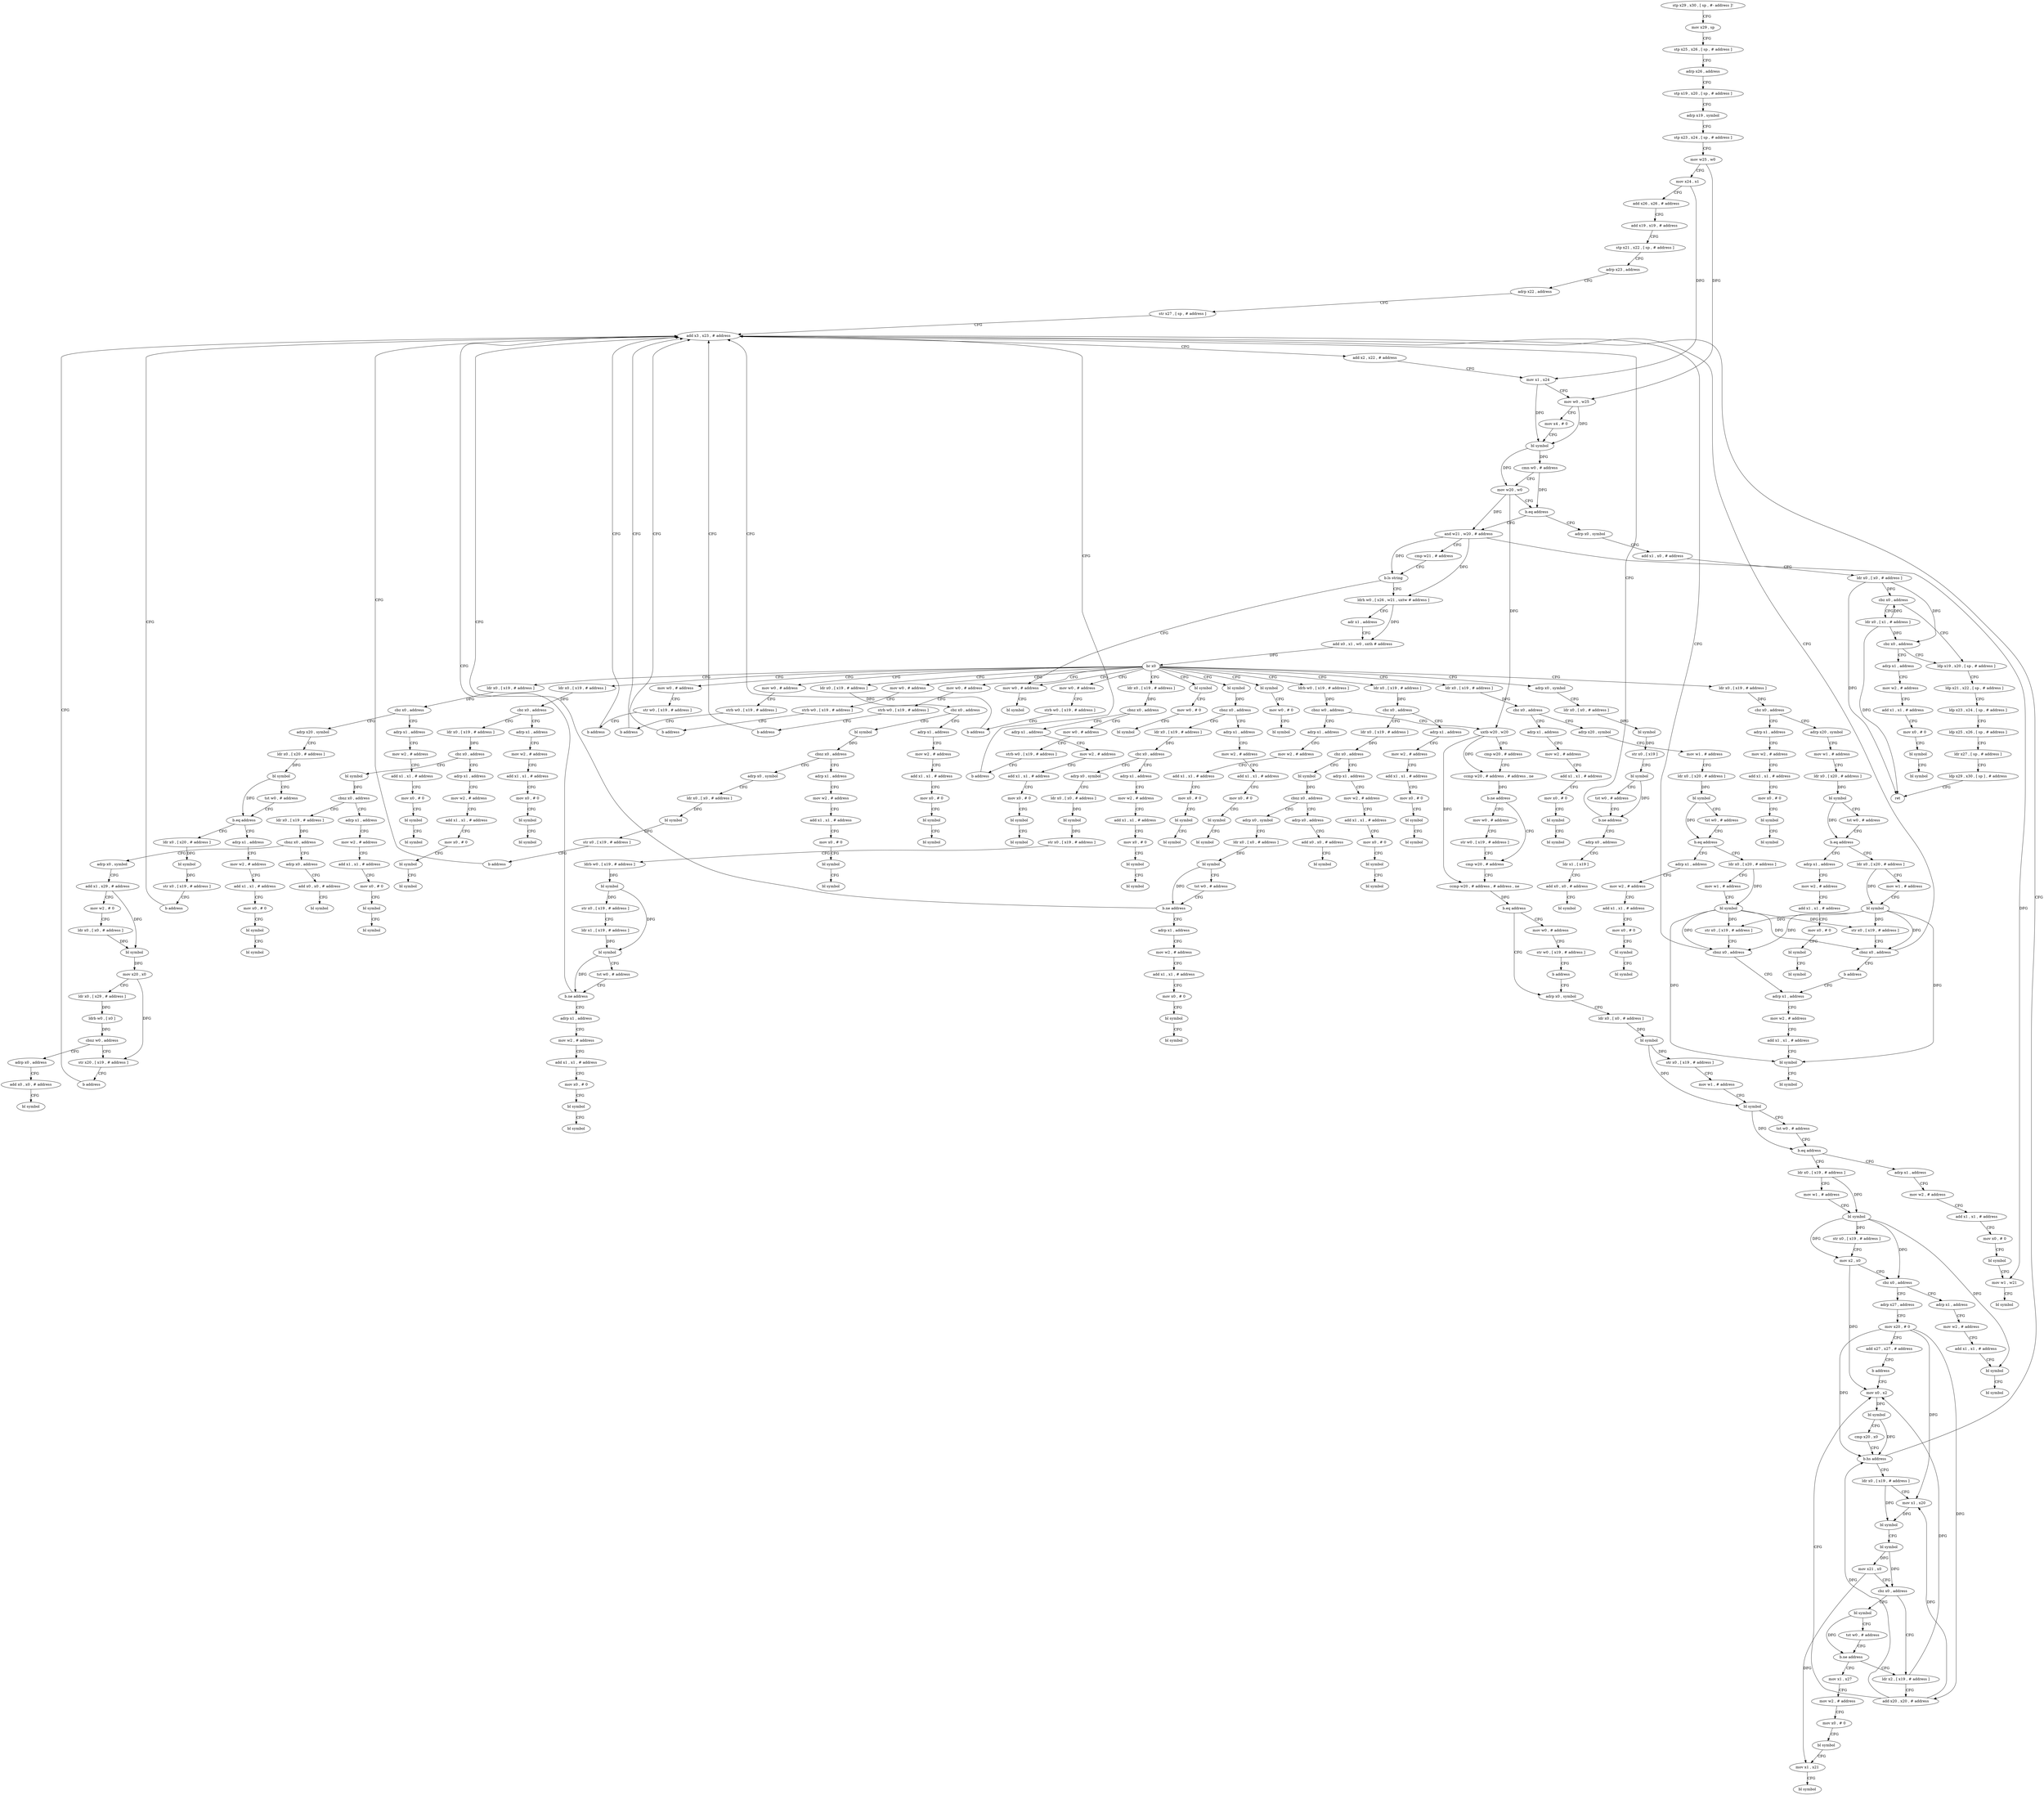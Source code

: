 digraph "func" {
"4217768" [label = "stp x29 , x30 , [ sp , #- address ]!" ]
"4217772" [label = "mov x29 , sp" ]
"4217776" [label = "stp x25 , x26 , [ sp , # address ]" ]
"4217780" [label = "adrp x26 , address" ]
"4217784" [label = "stp x19 , x20 , [ sp , # address ]" ]
"4217788" [label = "adrp x19 , symbol" ]
"4217792" [label = "stp x23 , x24 , [ sp , # address ]" ]
"4217796" [label = "mov w25 , w0" ]
"4217800" [label = "mov x24 , x1" ]
"4217804" [label = "add x26 , x26 , # address" ]
"4217808" [label = "add x19 , x19 , # address" ]
"4217812" [label = "stp x21 , x22 , [ sp , # address ]" ]
"4217816" [label = "adrp x23 , address" ]
"4217820" [label = "adrp x22 , address" ]
"4217824" [label = "str x27 , [ sp , # address ]" ]
"4217828" [label = "add x3 , x23 , # address" ]
"4219016" [label = "adrp x0 , symbol" ]
"4219020" [label = "add x1 , x0 , # address" ]
"4219024" [label = "ldr x0 , [ x0 , # address ]" ]
"4219028" [label = "cbz x0 , address" ]
"4219348" [label = "ldr x0 , [ x1 , # address ]" ]
"4219032" [label = "ldp x19 , x20 , [ sp , # address ]" ]
"4217864" [label = "and w21 , w20 , # address" ]
"4217868" [label = "cmp w21 , # address" ]
"4217872" [label = "b.ls string" ]
"4217888" [label = "ldrh w0 , [ x26 , w21 , uxtw # address ]" ]
"4217876" [label = "mov w0 , # address" ]
"4219352" [label = "cbz x0 , address" ]
"4219356" [label = "adrp x1 , address" ]
"4219036" [label = "ldp x21 , x22 , [ sp , # address ]" ]
"4219040" [label = "ldp x23 , x24 , [ sp , # address ]" ]
"4219044" [label = "ldp x25 , x26 , [ sp , # address ]" ]
"4219048" [label = "ldr x27 , [ sp , # address ]" ]
"4219052" [label = "ldp x29 , x30 , [ sp ] , # address" ]
"4219056" [label = "ret" ]
"4217892" [label = "adr x1 , address" ]
"4217896" [label = "add x0 , x1 , w0 , sxth # address" ]
"4217900" [label = "br x0" ]
"4217904" [label = "ldr x0 , [ x19 , # address ]" ]
"4217976" [label = "ldr x0 , [ x19 , # address ]" ]
"4218080" [label = "mov w0 , # address" ]
"4218096" [label = "ldr x0 , [ x19 , # address ]" ]
"4218176" [label = "mov w0 , # address" ]
"4218192" [label = "mov w0 , # address" ]
"4218208" [label = "ldr x0 , [ x19 , # address ]" ]
"4218232" [label = "mov w0 , # address" ]
"4218248" [label = "ldrb w0 , [ x19 , # address ]" ]
"4218456" [label = "ldr x0 , [ x19 , # address ]" ]
"4218584" [label = "mov w0 , # address" ]
"4218600" [label = "ldr x0 , [ x19 , # address ]" ]
"4218720" [label = "ldr x0 , [ x19 , # address ]" ]
"4218784" [label = "bl symbol" ]
"4218896" [label = "adrp x0 , symbol" ]
"4218944" [label = "bl symbol" ]
"4218960" [label = "bl symbol" ]
"4217880" [label = "bl symbol" ]
"4219360" [label = "mov w2 , # address" ]
"4219364" [label = "add x1 , x1 , # address" ]
"4219368" [label = "mov x0 , # 0" ]
"4219372" [label = "bl symbol" ]
"4219376" [label = "bl symbol" ]
"4217908" [label = "cbz x0 , address" ]
"4217936" [label = "adrp x20 , symbol" ]
"4217912" [label = "adrp x1 , address" ]
"4217980" [label = "cbz x0 , address" ]
"4218008" [label = "adrp x20 , symbol" ]
"4217984" [label = "adrp x1 , address" ]
"4218084" [label = "strb w0 , [ x19 , # address ]" ]
"4218088" [label = "b address" ]
"4218100" [label = "cbz x0 , address" ]
"4218128" [label = "adrp x20 , symbol" ]
"4218104" [label = "adrp x1 , address" ]
"4218180" [label = "str w0 , [ x19 , # address ]" ]
"4218184" [label = "b address" ]
"4218196" [label = "strb w0 , [ x19 , # address ]" ]
"4218200" [label = "b address" ]
"4218212" [label = "cbnz x0 , address" ]
"4219412" [label = "adrp x1 , address" ]
"4218216" [label = "mov w0 , # address" ]
"4218236" [label = "strb w0 , [ x19 , # address ]" ]
"4218240" [label = "b address" ]
"4218252" [label = "cbnz w0 , address" ]
"4219256" [label = "adrp x1 , address" ]
"4218256" [label = "uxtb w20 , w20" ]
"4218460" [label = "cbz x0 , address" ]
"4218488" [label = "ldr x0 , [ x19 , # address ]" ]
"4218464" [label = "adrp x1 , address" ]
"4218588" [label = "strb w0 , [ x19 , # address ]" ]
"4218592" [label = "b address" ]
"4218604" [label = "cbz x0 , address" ]
"4218632" [label = "ldr x0 , [ x19 , # address ]" ]
"4218608" [label = "adrp x1 , address" ]
"4218724" [label = "cbz x0 , address" ]
"4218752" [label = "bl symbol" ]
"4218728" [label = "adrp x1 , address" ]
"4218788" [label = "cbnz x0 , address" ]
"4219080" [label = "adrp x1 , address" ]
"4218792" [label = "ldr x0 , [ x19 , # address ]" ]
"4218900" [label = "ldr x0 , [ x0 , # address ]" ]
"4218904" [label = "bl symbol" ]
"4218908" [label = "str x0 , [ x19 ]" ]
"4218912" [label = "bl symbol" ]
"4218916" [label = "tst w0 , # address" ]
"4218920" [label = "b.ne address" ]
"4218924" [label = "adrp x0 , address" ]
"4218948" [label = "mov w0 , # 0" ]
"4218952" [label = "bl symbol" ]
"4218964" [label = "mov w0 , # 0" ]
"4218968" [label = "bl symbol" ]
"4217940" [label = "ldr x0 , [ x20 , # address ]" ]
"4217944" [label = "bl symbol" ]
"4217948" [label = "tst w0 , # address" ]
"4217952" [label = "b.eq address" ]
"4219192" [label = "adrp x1 , address" ]
"4217956" [label = "ldr x0 , [ x20 , # address ]" ]
"4217916" [label = "mov w2 , # address" ]
"4217920" [label = "add x1 , x1 , # address" ]
"4217924" [label = "mov x0 , # 0" ]
"4217928" [label = "bl symbol" ]
"4217932" [label = "bl symbol" ]
"4218012" [label = "mov w1 , # address" ]
"4218016" [label = "ldr x0 , [ x20 , # address ]" ]
"4218020" [label = "bl symbol" ]
"4218024" [label = "tst w0 , # address" ]
"4218028" [label = "b.eq address" ]
"4219160" [label = "adrp x1 , address" ]
"4218032" [label = "ldr x0 , [ x20 , # address ]" ]
"4217988" [label = "mov w2 , # address" ]
"4217992" [label = "add x1 , x1 , # address" ]
"4217996" [label = "mov x0 , # 0" ]
"4218000" [label = "bl symbol" ]
"4218004" [label = "bl symbol" ]
"4217832" [label = "add x2 , x22 , # address" ]
"4217836" [label = "mov x1 , x24" ]
"4217840" [label = "mov w0 , w25" ]
"4217844" [label = "mov x4 , # 0" ]
"4217848" [label = "bl symbol" ]
"4217852" [label = "cmn w0 , # address" ]
"4217856" [label = "mov w20 , w0" ]
"4217860" [label = "b.eq address" ]
"4218132" [label = "mov w1 , # address" ]
"4218136" [label = "ldr x0 , [ x20 , # address ]" ]
"4218140" [label = "bl symbol" ]
"4218144" [label = "tst w0 , # address" ]
"4218148" [label = "b.eq address" ]
"4219320" [label = "adrp x1 , address" ]
"4218152" [label = "ldr x0 , [ x20 , # address ]" ]
"4218108" [label = "mov w2 , # address" ]
"4218112" [label = "add x1 , x1 , # address" ]
"4218116" [label = "mov x0 , # 0" ]
"4218120" [label = "bl symbol" ]
"4218124" [label = "bl symbol" ]
"4219416" [label = "mov w2 , # address" ]
"4219420" [label = "add x1 , x1 , # address" ]
"4219424" [label = "mov x0 , # 0" ]
"4219428" [label = "bl symbol" ]
"4219432" [label = "bl symbol" ]
"4218220" [label = "strb w0 , [ x19 , # address ]" ]
"4218224" [label = "b address" ]
"4219260" [label = "mov w2 , # address" ]
"4219264" [label = "add x1 , x1 , # address" ]
"4219268" [label = "mov x0 , # 0" ]
"4219272" [label = "bl symbol" ]
"4219276" [label = "bl symbol" ]
"4218260" [label = "cmp w20 , # address" ]
"4218264" [label = "ccmp w20 , # address , # address , ne" ]
"4218268" [label = "b.ne address" ]
"4218280" [label = "cmp w20 , # address" ]
"4218272" [label = "mov w0 , # address" ]
"4218492" [label = "cbz x0 , address" ]
"4218520" [label = "bl symbol" ]
"4218496" [label = "adrp x1 , address" ]
"4218468" [label = "mov w2 , # address" ]
"4218472" [label = "add x1 , x1 , # address" ]
"4218476" [label = "mov x0 , # 0" ]
"4218480" [label = "bl symbol" ]
"4218484" [label = "bl symbol" ]
"4218636" [label = "cbz x0 , address" ]
"4218664" [label = "bl symbol" ]
"4218640" [label = "adrp x1 , address" ]
"4218612" [label = "mov w2 , # address" ]
"4218616" [label = "add x1 , x1 , # address" ]
"4218620" [label = "mov x0 , # 0" ]
"4218624" [label = "bl symbol" ]
"4218628" [label = "bl symbol" ]
"4218756" [label = "cbnz x0 , address" ]
"4219288" [label = "adrp x1 , address" ]
"4218760" [label = "adrp x0 , symbol" ]
"4218732" [label = "mov w2 , # address" ]
"4218736" [label = "add x1 , x1 , # address" ]
"4218740" [label = "mov x0 , # 0" ]
"4218744" [label = "bl symbol" ]
"4218748" [label = "bl symbol" ]
"4219084" [label = "mov w2 , # address" ]
"4219088" [label = "add x1 , x1 , # address" ]
"4219092" [label = "mov x0 , # 0" ]
"4219096" [label = "bl symbol" ]
"4219100" [label = "bl symbol" ]
"4218796" [label = "cbz x0 , address" ]
"4218824" [label = "adrp x0 , symbol" ]
"4218800" [label = "adrp x1 , address" ]
"4218928" [label = "ldr x1 , [ x19 ]" ]
"4218932" [label = "add x0 , x0 , # address" ]
"4218936" [label = "bl symbol" ]
"4219196" [label = "mov w2 , # address" ]
"4219200" [label = "add x1 , x1 , # address" ]
"4219204" [label = "mov x0 , # 0" ]
"4219208" [label = "bl symbol" ]
"4219212" [label = "bl symbol" ]
"4217960" [label = "bl symbol" ]
"4217964" [label = "str x0 , [ x19 , # address ]" ]
"4217968" [label = "b address" ]
"4219164" [label = "mov w2 , # address" ]
"4219168" [label = "add x1 , x1 , # address" ]
"4219172" [label = "mov x0 , # 0" ]
"4219176" [label = "bl symbol" ]
"4219180" [label = "bl symbol" ]
"4218036" [label = "mov w1 , # address" ]
"4218040" [label = "bl symbol" ]
"4218044" [label = "str x0 , [ x19 , # address ]" ]
"4218048" [label = "cbnz x0 , address" ]
"4218052" [label = "adrp x1 , address" ]
"4219324" [label = "mov w2 , # address" ]
"4219328" [label = "add x1 , x1 , # address" ]
"4219332" [label = "mov x0 , # 0" ]
"4219336" [label = "bl symbol" ]
"4219340" [label = "bl symbol" ]
"4218156" [label = "mov w1 , # address" ]
"4218160" [label = "bl symbol" ]
"4218164" [label = "str x0 , [ x19 , # address ]" ]
"4218168" [label = "cbnz x0 , address" ]
"4218172" [label = "b address" ]
"4218284" [label = "ccmp w20 , # address , # address , ne" ]
"4218288" [label = "b.eq address" ]
"4218976" [label = "mov w0 , # address" ]
"4218292" [label = "adrp x0 , symbol" ]
"4218276" [label = "str w0 , [ x19 , # address ]" ]
"4218524" [label = "cbnz x0 , address" ]
"4219128" [label = "adrp x1 , address" ]
"4218528" [label = "ldr x0 , [ x19 , # address ]" ]
"4218500" [label = "mov w2 , # address" ]
"4218504" [label = "add x1 , x1 , # address" ]
"4218508" [label = "mov x0 , # 0" ]
"4218512" [label = "bl symbol" ]
"4218516" [label = "bl symbol" ]
"4218668" [label = "cbnz x0 , address" ]
"4219064" [label = "adrp x0 , address" ]
"4218672" [label = "adrp x0 , symbol" ]
"4218644" [label = "mov w2 , # address" ]
"4218648" [label = "add x1 , x1 , # address" ]
"4218652" [label = "mov x0 , # 0" ]
"4218656" [label = "bl symbol" ]
"4218660" [label = "bl symbol" ]
"4219292" [label = "mov w2 , # address" ]
"4219296" [label = "add x1 , x1 , # address" ]
"4219300" [label = "mov x0 , # 0" ]
"4219304" [label = "bl symbol" ]
"4219308" [label = "bl symbol" ]
"4218764" [label = "ldr x0 , [ x0 , # address ]" ]
"4218768" [label = "bl symbol" ]
"4218772" [label = "str x0 , [ x19 , # address ]" ]
"4218776" [label = "b address" ]
"4218828" [label = "ldr x0 , [ x0 , # address ]" ]
"4218832" [label = "bl symbol" ]
"4218836" [label = "str x0 , [ x19 , # address ]" ]
"4218840" [label = "ldrb w0 , [ x19 , # address ]" ]
"4218844" [label = "bl symbol" ]
"4218848" [label = "str x0 , [ x19 , # address ]" ]
"4218852" [label = "ldr x1 , [ x19 , # address ]" ]
"4218856" [label = "bl symbol" ]
"4218860" [label = "tst w0 , # address" ]
"4218864" [label = "b.ne address" ]
"4218868" [label = "adrp x1 , address" ]
"4218804" [label = "mov w2 , # address" ]
"4218808" [label = "add x1 , x1 , # address" ]
"4218812" [label = "mov x0 , # 0" ]
"4218816" [label = "bl symbol" ]
"4218820" [label = "bl symbol" ]
"4218056" [label = "mov w2 , # address" ]
"4218060" [label = "add x1 , x1 , # address" ]
"4218064" [label = "bl symbol" ]
"4218068" [label = "bl symbol" ]
"4218980" [label = "str w0 , [ x19 , # address ]" ]
"4218984" [label = "b address" ]
"4218296" [label = "ldr x0 , [ x0 , # address ]" ]
"4218300" [label = "bl symbol" ]
"4218304" [label = "str x0 , [ x19 , # address ]" ]
"4218308" [label = "mov w1 , # address" ]
"4218312" [label = "bl symbol" ]
"4218316" [label = "tst w0 , # address" ]
"4218320" [label = "b.eq address" ]
"4219224" [label = "adrp x1 , address" ]
"4218324" [label = "ldr x0 , [ x19 , # address ]" ]
"4219132" [label = "mov w2 , # address" ]
"4219136" [label = "add x1 , x1 , # address" ]
"4219140" [label = "mov x0 , # 0" ]
"4219144" [label = "bl symbol" ]
"4219148" [label = "bl symbol" ]
"4218532" [label = "cbnz x0 , address" ]
"4219112" [label = "adrp x0 , address" ]
"4218536" [label = "adrp x0 , symbol" ]
"4219068" [label = "add x0 , x0 , # address" ]
"4219072" [label = "bl symbol" ]
"4218676" [label = "ldr x0 , [ x0 , # address ]" ]
"4218680" [label = "bl symbol" ]
"4218684" [label = "tst w0 , # address" ]
"4218688" [label = "b.ne address" ]
"4218692" [label = "adrp x1 , address" ]
"4218872" [label = "mov w2 , # address" ]
"4218876" [label = "add x1 , x1 , # address" ]
"4218880" [label = "mov x0 , # 0" ]
"4218884" [label = "bl symbol" ]
"4218888" [label = "bl symbol" ]
"4219228" [label = "mov w2 , # address" ]
"4219232" [label = "add x1 , x1 , # address" ]
"4219236" [label = "mov x0 , # 0" ]
"4219240" [label = "bl symbol" ]
"4219244" [label = "mov w1 , w21" ]
"4219248" [label = "bl symbol" ]
"4218328" [label = "mov w1 , # address" ]
"4218332" [label = "bl symbol" ]
"4218336" [label = "str x0 , [ x19 , # address ]" ]
"4218340" [label = "mov x2 , x0" ]
"4218344" [label = "cbz x0 , address" ]
"4219384" [label = "adrp x1 , address" ]
"4218348" [label = "adrp x27 , address" ]
"4219116" [label = "add x0 , x0 , # address" ]
"4219120" [label = "bl symbol" ]
"4218540" [label = "add x1 , x29 , # address" ]
"4218544" [label = "mov w2 , # 0" ]
"4218548" [label = "ldr x0 , [ x0 , # address ]" ]
"4218552" [label = "bl symbol" ]
"4218556" [label = "mov x20 , x0" ]
"4218560" [label = "ldr x0 , [ x29 , # address ]" ]
"4218564" [label = "ldrb w0 , [ x0 ]" ]
"4218568" [label = "cbnz w0 , address" ]
"4218992" [label = "adrp x0 , address" ]
"4218572" [label = "str x20 , [ x19 , # address ]" ]
"4218696" [label = "mov w2 , # address" ]
"4218700" [label = "add x1 , x1 , # address" ]
"4218704" [label = "mov x0 , # 0" ]
"4218708" [label = "bl symbol" ]
"4218712" [label = "bl symbol" ]
"4219388" [label = "mov w2 , # address" ]
"4219392" [label = "add x1 , x1 , # address" ]
"4219396" [label = "bl symbol" ]
"4219400" [label = "bl symbol" ]
"4218352" [label = "mov x20 , # 0" ]
"4218356" [label = "add x27 , x27 , # address" ]
"4218360" [label = "b address" ]
"4218376" [label = "mov x0 , x2" ]
"4218996" [label = "add x0 , x0 , # address" ]
"4219000" [label = "bl symbol" ]
"4218576" [label = "b address" ]
"4218380" [label = "bl symbol" ]
"4218384" [label = "cmp x20 , x0" ]
"4218388" [label = "b.hs address" ]
"4218392" [label = "ldr x0 , [ x19 , # address ]" ]
"4218396" [label = "mov x1 , x20" ]
"4218400" [label = "bl symbol" ]
"4218404" [label = "bl symbol" ]
"4218408" [label = "mov x21 , x0" ]
"4218412" [label = "cbz x0 , address" ]
"4218368" [label = "ldr x2 , [ x19 , # address ]" ]
"4218416" [label = "bl symbol" ]
"4218372" [label = "add x20 , x20 , # address" ]
"4218420" [label = "tst w0 , # address" ]
"4218424" [label = "b.ne address" ]
"4218428" [label = "mov x1 , x27" ]
"4218432" [label = "mov w2 , # address" ]
"4218436" [label = "mov x0 , # 0" ]
"4218440" [label = "bl symbol" ]
"4218444" [label = "mov x1 , x21" ]
"4218448" [label = "bl symbol" ]
"4217768" -> "4217772" [ label = "CFG" ]
"4217772" -> "4217776" [ label = "CFG" ]
"4217776" -> "4217780" [ label = "CFG" ]
"4217780" -> "4217784" [ label = "CFG" ]
"4217784" -> "4217788" [ label = "CFG" ]
"4217788" -> "4217792" [ label = "CFG" ]
"4217792" -> "4217796" [ label = "CFG" ]
"4217796" -> "4217800" [ label = "CFG" ]
"4217796" -> "4217840" [ label = "DFG" ]
"4217800" -> "4217804" [ label = "CFG" ]
"4217800" -> "4217836" [ label = "DFG" ]
"4217804" -> "4217808" [ label = "CFG" ]
"4217808" -> "4217812" [ label = "CFG" ]
"4217812" -> "4217816" [ label = "CFG" ]
"4217816" -> "4217820" [ label = "CFG" ]
"4217820" -> "4217824" [ label = "CFG" ]
"4217824" -> "4217828" [ label = "CFG" ]
"4217828" -> "4217832" [ label = "CFG" ]
"4219016" -> "4219020" [ label = "CFG" ]
"4219020" -> "4219024" [ label = "CFG" ]
"4219024" -> "4219028" [ label = "DFG" ]
"4219024" -> "4219352" [ label = "DFG" ]
"4219024" -> "4219056" [ label = "DFG" ]
"4219028" -> "4219348" [ label = "CFG" ]
"4219028" -> "4219032" [ label = "CFG" ]
"4219348" -> "4219352" [ label = "DFG" ]
"4219348" -> "4219028" [ label = "DFG" ]
"4219348" -> "4219056" [ label = "DFG" ]
"4219032" -> "4219036" [ label = "CFG" ]
"4217864" -> "4217868" [ label = "CFG" ]
"4217864" -> "4217872" [ label = "DFG" ]
"4217864" -> "4217888" [ label = "DFG" ]
"4217864" -> "4219244" [ label = "DFG" ]
"4217868" -> "4217872" [ label = "CFG" ]
"4217872" -> "4217888" [ label = "CFG" ]
"4217872" -> "4217876" [ label = "CFG" ]
"4217888" -> "4217892" [ label = "CFG" ]
"4217888" -> "4217896" [ label = "DFG" ]
"4217876" -> "4217880" [ label = "CFG" ]
"4219352" -> "4219032" [ label = "CFG" ]
"4219352" -> "4219356" [ label = "CFG" ]
"4219356" -> "4219360" [ label = "CFG" ]
"4219036" -> "4219040" [ label = "CFG" ]
"4219040" -> "4219044" [ label = "CFG" ]
"4219044" -> "4219048" [ label = "CFG" ]
"4219048" -> "4219052" [ label = "CFG" ]
"4219052" -> "4219056" [ label = "CFG" ]
"4217892" -> "4217896" [ label = "CFG" ]
"4217896" -> "4217900" [ label = "DFG" ]
"4217900" -> "4217876" [ label = "CFG" ]
"4217900" -> "4217904" [ label = "CFG" ]
"4217900" -> "4217976" [ label = "CFG" ]
"4217900" -> "4218080" [ label = "CFG" ]
"4217900" -> "4218096" [ label = "CFG" ]
"4217900" -> "4218176" [ label = "CFG" ]
"4217900" -> "4218192" [ label = "CFG" ]
"4217900" -> "4218208" [ label = "CFG" ]
"4217900" -> "4218232" [ label = "CFG" ]
"4217900" -> "4218248" [ label = "CFG" ]
"4217900" -> "4218456" [ label = "CFG" ]
"4217900" -> "4218584" [ label = "CFG" ]
"4217900" -> "4218600" [ label = "CFG" ]
"4217900" -> "4218720" [ label = "CFG" ]
"4217900" -> "4218784" [ label = "CFG" ]
"4217900" -> "4218896" [ label = "CFG" ]
"4217900" -> "4218944" [ label = "CFG" ]
"4217900" -> "4218960" [ label = "CFG" ]
"4217904" -> "4217908" [ label = "DFG" ]
"4217976" -> "4217980" [ label = "DFG" ]
"4218080" -> "4218084" [ label = "CFG" ]
"4218096" -> "4218100" [ label = "DFG" ]
"4218176" -> "4218180" [ label = "CFG" ]
"4218192" -> "4218196" [ label = "CFG" ]
"4218208" -> "4218212" [ label = "DFG" ]
"4218232" -> "4218236" [ label = "CFG" ]
"4218248" -> "4218252" [ label = "DFG" ]
"4218456" -> "4218460" [ label = "DFG" ]
"4218584" -> "4218588" [ label = "CFG" ]
"4218600" -> "4218604" [ label = "DFG" ]
"4218720" -> "4218724" [ label = "DFG" ]
"4218784" -> "4218788" [ label = "DFG" ]
"4218896" -> "4218900" [ label = "CFG" ]
"4218944" -> "4218948" [ label = "CFG" ]
"4218960" -> "4218964" [ label = "CFG" ]
"4219360" -> "4219364" [ label = "CFG" ]
"4219364" -> "4219368" [ label = "CFG" ]
"4219368" -> "4219372" [ label = "CFG" ]
"4219372" -> "4219376" [ label = "CFG" ]
"4217908" -> "4217936" [ label = "CFG" ]
"4217908" -> "4217912" [ label = "CFG" ]
"4217936" -> "4217940" [ label = "CFG" ]
"4217912" -> "4217916" [ label = "CFG" ]
"4217980" -> "4218008" [ label = "CFG" ]
"4217980" -> "4217984" [ label = "CFG" ]
"4218008" -> "4218012" [ label = "CFG" ]
"4217984" -> "4217988" [ label = "CFG" ]
"4218084" -> "4218088" [ label = "CFG" ]
"4218088" -> "4217828" [ label = "CFG" ]
"4218100" -> "4218128" [ label = "CFG" ]
"4218100" -> "4218104" [ label = "CFG" ]
"4218128" -> "4218132" [ label = "CFG" ]
"4218104" -> "4218108" [ label = "CFG" ]
"4218180" -> "4218184" [ label = "CFG" ]
"4218184" -> "4217828" [ label = "CFG" ]
"4218196" -> "4218200" [ label = "CFG" ]
"4218200" -> "4217828" [ label = "CFG" ]
"4218212" -> "4219412" [ label = "CFG" ]
"4218212" -> "4218216" [ label = "CFG" ]
"4219412" -> "4219416" [ label = "CFG" ]
"4218216" -> "4218220" [ label = "CFG" ]
"4218236" -> "4218240" [ label = "CFG" ]
"4218240" -> "4217828" [ label = "CFG" ]
"4218252" -> "4219256" [ label = "CFG" ]
"4218252" -> "4218256" [ label = "CFG" ]
"4219256" -> "4219260" [ label = "CFG" ]
"4218256" -> "4218260" [ label = "CFG" ]
"4218256" -> "4218264" [ label = "DFG" ]
"4218256" -> "4218284" [ label = "DFG" ]
"4218460" -> "4218488" [ label = "CFG" ]
"4218460" -> "4218464" [ label = "CFG" ]
"4218488" -> "4218492" [ label = "DFG" ]
"4218464" -> "4218468" [ label = "CFG" ]
"4218588" -> "4218592" [ label = "CFG" ]
"4218592" -> "4217828" [ label = "CFG" ]
"4218604" -> "4218632" [ label = "CFG" ]
"4218604" -> "4218608" [ label = "CFG" ]
"4218632" -> "4218636" [ label = "DFG" ]
"4218608" -> "4218612" [ label = "CFG" ]
"4218724" -> "4218752" [ label = "CFG" ]
"4218724" -> "4218728" [ label = "CFG" ]
"4218752" -> "4218756" [ label = "DFG" ]
"4218728" -> "4218732" [ label = "CFG" ]
"4218788" -> "4219080" [ label = "CFG" ]
"4218788" -> "4218792" [ label = "CFG" ]
"4219080" -> "4219084" [ label = "CFG" ]
"4218792" -> "4218796" [ label = "DFG" ]
"4218900" -> "4218904" [ label = "DFG" ]
"4218904" -> "4218908" [ label = "DFG" ]
"4218908" -> "4218912" [ label = "CFG" ]
"4218912" -> "4218916" [ label = "CFG" ]
"4218912" -> "4218920" [ label = "DFG" ]
"4218916" -> "4218920" [ label = "CFG" ]
"4218920" -> "4217828" [ label = "CFG" ]
"4218920" -> "4218924" [ label = "CFG" ]
"4218924" -> "4218928" [ label = "CFG" ]
"4218948" -> "4218952" [ label = "CFG" ]
"4218964" -> "4218968" [ label = "CFG" ]
"4217940" -> "4217944" [ label = "DFG" ]
"4217944" -> "4217948" [ label = "CFG" ]
"4217944" -> "4217952" [ label = "DFG" ]
"4217948" -> "4217952" [ label = "CFG" ]
"4217952" -> "4219192" [ label = "CFG" ]
"4217952" -> "4217956" [ label = "CFG" ]
"4219192" -> "4219196" [ label = "CFG" ]
"4217956" -> "4217960" [ label = "DFG" ]
"4217916" -> "4217920" [ label = "CFG" ]
"4217920" -> "4217924" [ label = "CFG" ]
"4217924" -> "4217928" [ label = "CFG" ]
"4217928" -> "4217932" [ label = "CFG" ]
"4218012" -> "4218016" [ label = "CFG" ]
"4218016" -> "4218020" [ label = "DFG" ]
"4218020" -> "4218024" [ label = "CFG" ]
"4218020" -> "4218028" [ label = "DFG" ]
"4218024" -> "4218028" [ label = "CFG" ]
"4218028" -> "4219160" [ label = "CFG" ]
"4218028" -> "4218032" [ label = "CFG" ]
"4219160" -> "4219164" [ label = "CFG" ]
"4218032" -> "4218036" [ label = "CFG" ]
"4218032" -> "4218040" [ label = "DFG" ]
"4217988" -> "4217992" [ label = "CFG" ]
"4217992" -> "4217996" [ label = "CFG" ]
"4217996" -> "4218000" [ label = "CFG" ]
"4218000" -> "4218004" [ label = "CFG" ]
"4217832" -> "4217836" [ label = "CFG" ]
"4217836" -> "4217840" [ label = "CFG" ]
"4217836" -> "4217848" [ label = "DFG" ]
"4217840" -> "4217844" [ label = "CFG" ]
"4217840" -> "4217848" [ label = "DFG" ]
"4217844" -> "4217848" [ label = "CFG" ]
"4217848" -> "4217852" [ label = "DFG" ]
"4217848" -> "4217856" [ label = "DFG" ]
"4217852" -> "4217856" [ label = "CFG" ]
"4217852" -> "4217860" [ label = "DFG" ]
"4217856" -> "4217860" [ label = "CFG" ]
"4217856" -> "4217864" [ label = "DFG" ]
"4217856" -> "4218256" [ label = "DFG" ]
"4217860" -> "4219016" [ label = "CFG" ]
"4217860" -> "4217864" [ label = "CFG" ]
"4218132" -> "4218136" [ label = "CFG" ]
"4218136" -> "4218140" [ label = "DFG" ]
"4218140" -> "4218144" [ label = "CFG" ]
"4218140" -> "4218148" [ label = "DFG" ]
"4218144" -> "4218148" [ label = "CFG" ]
"4218148" -> "4219320" [ label = "CFG" ]
"4218148" -> "4218152" [ label = "CFG" ]
"4219320" -> "4219324" [ label = "CFG" ]
"4218152" -> "4218156" [ label = "CFG" ]
"4218152" -> "4218160" [ label = "DFG" ]
"4218108" -> "4218112" [ label = "CFG" ]
"4218112" -> "4218116" [ label = "CFG" ]
"4218116" -> "4218120" [ label = "CFG" ]
"4218120" -> "4218124" [ label = "CFG" ]
"4219416" -> "4219420" [ label = "CFG" ]
"4219420" -> "4219424" [ label = "CFG" ]
"4219424" -> "4219428" [ label = "CFG" ]
"4219428" -> "4219432" [ label = "CFG" ]
"4218220" -> "4218224" [ label = "CFG" ]
"4218224" -> "4217828" [ label = "CFG" ]
"4219260" -> "4219264" [ label = "CFG" ]
"4219264" -> "4219268" [ label = "CFG" ]
"4219268" -> "4219272" [ label = "CFG" ]
"4219272" -> "4219276" [ label = "CFG" ]
"4218260" -> "4218264" [ label = "CFG" ]
"4218264" -> "4218268" [ label = "DFG" ]
"4218268" -> "4218280" [ label = "CFG" ]
"4218268" -> "4218272" [ label = "CFG" ]
"4218280" -> "4218284" [ label = "CFG" ]
"4218272" -> "4218276" [ label = "CFG" ]
"4218492" -> "4218520" [ label = "CFG" ]
"4218492" -> "4218496" [ label = "CFG" ]
"4218520" -> "4218524" [ label = "DFG" ]
"4218496" -> "4218500" [ label = "CFG" ]
"4218468" -> "4218472" [ label = "CFG" ]
"4218472" -> "4218476" [ label = "CFG" ]
"4218476" -> "4218480" [ label = "CFG" ]
"4218480" -> "4218484" [ label = "CFG" ]
"4218636" -> "4218664" [ label = "CFG" ]
"4218636" -> "4218640" [ label = "CFG" ]
"4218664" -> "4218668" [ label = "DFG" ]
"4218640" -> "4218644" [ label = "CFG" ]
"4218612" -> "4218616" [ label = "CFG" ]
"4218616" -> "4218620" [ label = "CFG" ]
"4218620" -> "4218624" [ label = "CFG" ]
"4218624" -> "4218628" [ label = "CFG" ]
"4218756" -> "4219288" [ label = "CFG" ]
"4218756" -> "4218760" [ label = "CFG" ]
"4219288" -> "4219292" [ label = "CFG" ]
"4218760" -> "4218764" [ label = "CFG" ]
"4218732" -> "4218736" [ label = "CFG" ]
"4218736" -> "4218740" [ label = "CFG" ]
"4218740" -> "4218744" [ label = "CFG" ]
"4218744" -> "4218748" [ label = "CFG" ]
"4219084" -> "4219088" [ label = "CFG" ]
"4219088" -> "4219092" [ label = "CFG" ]
"4219092" -> "4219096" [ label = "CFG" ]
"4219096" -> "4219100" [ label = "CFG" ]
"4218796" -> "4218824" [ label = "CFG" ]
"4218796" -> "4218800" [ label = "CFG" ]
"4218824" -> "4218828" [ label = "CFG" ]
"4218800" -> "4218804" [ label = "CFG" ]
"4218928" -> "4218932" [ label = "CFG" ]
"4218932" -> "4218936" [ label = "CFG" ]
"4219196" -> "4219200" [ label = "CFG" ]
"4219200" -> "4219204" [ label = "CFG" ]
"4219204" -> "4219208" [ label = "CFG" ]
"4219208" -> "4219212" [ label = "CFG" ]
"4217960" -> "4217964" [ label = "DFG" ]
"4217964" -> "4217968" [ label = "CFG" ]
"4217968" -> "4217828" [ label = "CFG" ]
"4219164" -> "4219168" [ label = "CFG" ]
"4219168" -> "4219172" [ label = "CFG" ]
"4219172" -> "4219176" [ label = "CFG" ]
"4219176" -> "4219180" [ label = "CFG" ]
"4218036" -> "4218040" [ label = "CFG" ]
"4218040" -> "4218044" [ label = "DFG" ]
"4218040" -> "4218048" [ label = "DFG" ]
"4218040" -> "4218164" [ label = "DFG" ]
"4218040" -> "4218168" [ label = "DFG" ]
"4218040" -> "4218064" [ label = "DFG" ]
"4218044" -> "4218048" [ label = "CFG" ]
"4218048" -> "4217828" [ label = "CFG" ]
"4218048" -> "4218052" [ label = "CFG" ]
"4218052" -> "4218056" [ label = "CFG" ]
"4219324" -> "4219328" [ label = "CFG" ]
"4219328" -> "4219332" [ label = "CFG" ]
"4219332" -> "4219336" [ label = "CFG" ]
"4219336" -> "4219340" [ label = "CFG" ]
"4218156" -> "4218160" [ label = "CFG" ]
"4218160" -> "4218164" [ label = "DFG" ]
"4218160" -> "4218044" [ label = "DFG" ]
"4218160" -> "4218048" [ label = "DFG" ]
"4218160" -> "4218168" [ label = "DFG" ]
"4218160" -> "4218064" [ label = "DFG" ]
"4218164" -> "4218168" [ label = "CFG" ]
"4218168" -> "4217828" [ label = "CFG" ]
"4218168" -> "4218172" [ label = "CFG" ]
"4218172" -> "4218052" [ label = "CFG" ]
"4218284" -> "4218288" [ label = "DFG" ]
"4218288" -> "4218976" [ label = "CFG" ]
"4218288" -> "4218292" [ label = "CFG" ]
"4218976" -> "4218980" [ label = "CFG" ]
"4218292" -> "4218296" [ label = "CFG" ]
"4218276" -> "4218280" [ label = "CFG" ]
"4218524" -> "4219128" [ label = "CFG" ]
"4218524" -> "4218528" [ label = "CFG" ]
"4219128" -> "4219132" [ label = "CFG" ]
"4218528" -> "4218532" [ label = "DFG" ]
"4218500" -> "4218504" [ label = "CFG" ]
"4218504" -> "4218508" [ label = "CFG" ]
"4218508" -> "4218512" [ label = "CFG" ]
"4218512" -> "4218516" [ label = "CFG" ]
"4218668" -> "4219064" [ label = "CFG" ]
"4218668" -> "4218672" [ label = "CFG" ]
"4219064" -> "4219068" [ label = "CFG" ]
"4218672" -> "4218676" [ label = "CFG" ]
"4218644" -> "4218648" [ label = "CFG" ]
"4218648" -> "4218652" [ label = "CFG" ]
"4218652" -> "4218656" [ label = "CFG" ]
"4218656" -> "4218660" [ label = "CFG" ]
"4219292" -> "4219296" [ label = "CFG" ]
"4219296" -> "4219300" [ label = "CFG" ]
"4219300" -> "4219304" [ label = "CFG" ]
"4219304" -> "4219308" [ label = "CFG" ]
"4218764" -> "4218768" [ label = "DFG" ]
"4218768" -> "4218772" [ label = "DFG" ]
"4218772" -> "4218776" [ label = "CFG" ]
"4218776" -> "4217828" [ label = "CFG" ]
"4218828" -> "4218832" [ label = "DFG" ]
"4218832" -> "4218836" [ label = "DFG" ]
"4218836" -> "4218840" [ label = "CFG" ]
"4218840" -> "4218844" [ label = "DFG" ]
"4218844" -> "4218848" [ label = "DFG" ]
"4218844" -> "4218856" [ label = "DFG" ]
"4218848" -> "4218852" [ label = "CFG" ]
"4218852" -> "4218856" [ label = "DFG" ]
"4218856" -> "4218860" [ label = "CFG" ]
"4218856" -> "4218864" [ label = "DFG" ]
"4218860" -> "4218864" [ label = "CFG" ]
"4218864" -> "4217828" [ label = "CFG" ]
"4218864" -> "4218868" [ label = "CFG" ]
"4218868" -> "4218872" [ label = "CFG" ]
"4218804" -> "4218808" [ label = "CFG" ]
"4218808" -> "4218812" [ label = "CFG" ]
"4218812" -> "4218816" [ label = "CFG" ]
"4218816" -> "4218820" [ label = "CFG" ]
"4218056" -> "4218060" [ label = "CFG" ]
"4218060" -> "4218064" [ label = "CFG" ]
"4218064" -> "4218068" [ label = "CFG" ]
"4218980" -> "4218984" [ label = "CFG" ]
"4218984" -> "4218292" [ label = "CFG" ]
"4218296" -> "4218300" [ label = "DFG" ]
"4218300" -> "4218304" [ label = "DFG" ]
"4218300" -> "4218312" [ label = "DFG" ]
"4218304" -> "4218308" [ label = "CFG" ]
"4218308" -> "4218312" [ label = "CFG" ]
"4218312" -> "4218316" [ label = "CFG" ]
"4218312" -> "4218320" [ label = "DFG" ]
"4218316" -> "4218320" [ label = "CFG" ]
"4218320" -> "4219224" [ label = "CFG" ]
"4218320" -> "4218324" [ label = "CFG" ]
"4219224" -> "4219228" [ label = "CFG" ]
"4218324" -> "4218328" [ label = "CFG" ]
"4218324" -> "4218332" [ label = "DFG" ]
"4219132" -> "4219136" [ label = "CFG" ]
"4219136" -> "4219140" [ label = "CFG" ]
"4219140" -> "4219144" [ label = "CFG" ]
"4219144" -> "4219148" [ label = "CFG" ]
"4218532" -> "4219112" [ label = "CFG" ]
"4218532" -> "4218536" [ label = "CFG" ]
"4219112" -> "4219116" [ label = "CFG" ]
"4218536" -> "4218540" [ label = "CFG" ]
"4219068" -> "4219072" [ label = "CFG" ]
"4218676" -> "4218680" [ label = "DFG" ]
"4218680" -> "4218684" [ label = "CFG" ]
"4218680" -> "4218688" [ label = "DFG" ]
"4218684" -> "4218688" [ label = "CFG" ]
"4218688" -> "4217828" [ label = "CFG" ]
"4218688" -> "4218692" [ label = "CFG" ]
"4218692" -> "4218696" [ label = "CFG" ]
"4218872" -> "4218876" [ label = "CFG" ]
"4218876" -> "4218880" [ label = "CFG" ]
"4218880" -> "4218884" [ label = "CFG" ]
"4218884" -> "4218888" [ label = "CFG" ]
"4219228" -> "4219232" [ label = "CFG" ]
"4219232" -> "4219236" [ label = "CFG" ]
"4219236" -> "4219240" [ label = "CFG" ]
"4219240" -> "4219244" [ label = "CFG" ]
"4219244" -> "4219248" [ label = "CFG" ]
"4218328" -> "4218332" [ label = "CFG" ]
"4218332" -> "4218336" [ label = "DFG" ]
"4218332" -> "4218340" [ label = "DFG" ]
"4218332" -> "4218344" [ label = "DFG" ]
"4218332" -> "4219396" [ label = "DFG" ]
"4218336" -> "4218340" [ label = "CFG" ]
"4218340" -> "4218344" [ label = "CFG" ]
"4218340" -> "4218376" [ label = "DFG" ]
"4218344" -> "4219384" [ label = "CFG" ]
"4218344" -> "4218348" [ label = "CFG" ]
"4219384" -> "4219388" [ label = "CFG" ]
"4218348" -> "4218352" [ label = "CFG" ]
"4219116" -> "4219120" [ label = "CFG" ]
"4218540" -> "4218544" [ label = "CFG" ]
"4218540" -> "4218552" [ label = "DFG" ]
"4218544" -> "4218548" [ label = "CFG" ]
"4218548" -> "4218552" [ label = "DFG" ]
"4218552" -> "4218556" [ label = "DFG" ]
"4218556" -> "4218560" [ label = "CFG" ]
"4218556" -> "4218572" [ label = "DFG" ]
"4218560" -> "4218564" [ label = "DFG" ]
"4218564" -> "4218568" [ label = "DFG" ]
"4218568" -> "4218992" [ label = "CFG" ]
"4218568" -> "4218572" [ label = "CFG" ]
"4218992" -> "4218996" [ label = "CFG" ]
"4218572" -> "4218576" [ label = "CFG" ]
"4218696" -> "4218700" [ label = "CFG" ]
"4218700" -> "4218704" [ label = "CFG" ]
"4218704" -> "4218708" [ label = "CFG" ]
"4218708" -> "4218712" [ label = "CFG" ]
"4219388" -> "4219392" [ label = "CFG" ]
"4219392" -> "4219396" [ label = "CFG" ]
"4219396" -> "4219400" [ label = "CFG" ]
"4218352" -> "4218356" [ label = "CFG" ]
"4218352" -> "4218388" [ label = "DFG" ]
"4218352" -> "4218396" [ label = "DFG" ]
"4218352" -> "4218372" [ label = "DFG" ]
"4218356" -> "4218360" [ label = "CFG" ]
"4218360" -> "4218376" [ label = "CFG" ]
"4218376" -> "4218380" [ label = "DFG" ]
"4218996" -> "4219000" [ label = "CFG" ]
"4218576" -> "4217828" [ label = "CFG" ]
"4218380" -> "4218384" [ label = "CFG" ]
"4218380" -> "4218388" [ label = "DFG" ]
"4218384" -> "4218388" [ label = "CFG" ]
"4218388" -> "4217828" [ label = "CFG" ]
"4218388" -> "4218392" [ label = "CFG" ]
"4218392" -> "4218396" [ label = "CFG" ]
"4218392" -> "4218400" [ label = "DFG" ]
"4218396" -> "4218400" [ label = "DFG" ]
"4218400" -> "4218404" [ label = "CFG" ]
"4218404" -> "4218408" [ label = "DFG" ]
"4218404" -> "4218412" [ label = "DFG" ]
"4218408" -> "4218412" [ label = "CFG" ]
"4218408" -> "4218444" [ label = "DFG" ]
"4218412" -> "4218368" [ label = "CFG" ]
"4218412" -> "4218416" [ label = "CFG" ]
"4218368" -> "4218372" [ label = "CFG" ]
"4218368" -> "4218376" [ label = "DFG" ]
"4218416" -> "4218420" [ label = "CFG" ]
"4218416" -> "4218424" [ label = "DFG" ]
"4218372" -> "4218376" [ label = "CFG" ]
"4218372" -> "4218396" [ label = "DFG" ]
"4218372" -> "4218388" [ label = "DFG" ]
"4218420" -> "4218424" [ label = "CFG" ]
"4218424" -> "4218368" [ label = "CFG" ]
"4218424" -> "4218428" [ label = "CFG" ]
"4218428" -> "4218432" [ label = "CFG" ]
"4218432" -> "4218436" [ label = "CFG" ]
"4218436" -> "4218440" [ label = "CFG" ]
"4218440" -> "4218444" [ label = "CFG" ]
"4218444" -> "4218448" [ label = "CFG" ]
}
